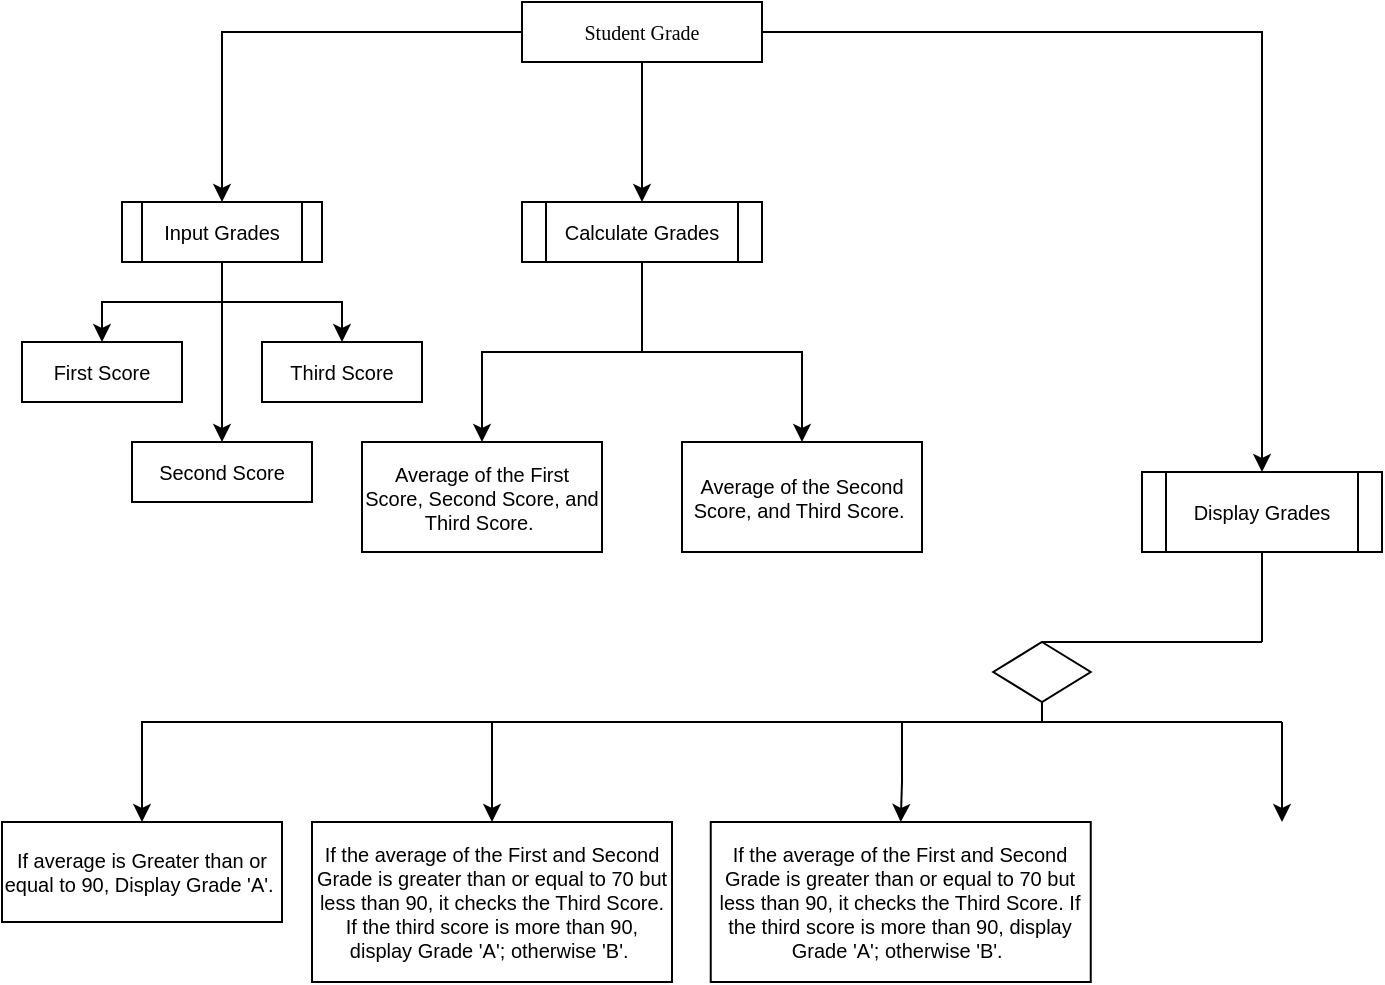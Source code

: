 <mxfile version="22.1.11" type="github">
  <diagram id="C5RBs43oDa-KdzZeNtuy" name="Page-1">
    <mxGraphModel dx="641" dy="336" grid="1" gridSize="10" guides="1" tooltips="1" connect="1" arrows="1" fold="1" page="1" pageScale="1" pageWidth="850" pageHeight="1100" math="0" shadow="0">
      <root>
        <mxCell id="WIyWlLk6GJQsqaUBKTNV-0" />
        <mxCell id="WIyWlLk6GJQsqaUBKTNV-1" parent="WIyWlLk6GJQsqaUBKTNV-0" />
        <mxCell id="8WiG1Z4xrSXmHNuQT8RZ-49" value="" style="edgeStyle=orthogonalEdgeStyle;rounded=0;orthogonalLoop=1;jettySize=auto;html=1;" edge="1" parent="WIyWlLk6GJQsqaUBKTNV-1" source="8WiG1Z4xrSXmHNuQT8RZ-0" target="8WiG1Z4xrSXmHNuQT8RZ-2">
          <mxGeometry relative="1" as="geometry" />
        </mxCell>
        <mxCell id="8WiG1Z4xrSXmHNuQT8RZ-50" value="" style="edgeStyle=orthogonalEdgeStyle;rounded=0;orthogonalLoop=1;jettySize=auto;html=1;" edge="1" parent="WIyWlLk6GJQsqaUBKTNV-1" source="8WiG1Z4xrSXmHNuQT8RZ-0" target="8WiG1Z4xrSXmHNuQT8RZ-1">
          <mxGeometry relative="1" as="geometry" />
        </mxCell>
        <mxCell id="8WiG1Z4xrSXmHNuQT8RZ-51" value="" style="edgeStyle=orthogonalEdgeStyle;rounded=0;orthogonalLoop=1;jettySize=auto;html=1;" edge="1" parent="WIyWlLk6GJQsqaUBKTNV-1" source="8WiG1Z4xrSXmHNuQT8RZ-0" target="8WiG1Z4xrSXmHNuQT8RZ-3">
          <mxGeometry relative="1" as="geometry" />
        </mxCell>
        <mxCell id="8WiG1Z4xrSXmHNuQT8RZ-0" value="&lt;font face=&quot;Verdana&quot; style=&quot;font-size: 10px;&quot;&gt;Student Grade&lt;/font&gt;" style="rounded=0;whiteSpace=wrap;html=1;fontSize=10;" vertex="1" parent="WIyWlLk6GJQsqaUBKTNV-1">
          <mxGeometry x="300" y="80" width="120" height="30" as="geometry" />
        </mxCell>
        <mxCell id="8WiG1Z4xrSXmHNuQT8RZ-57" value="" style="edgeStyle=orthogonalEdgeStyle;rounded=0;orthogonalLoop=1;jettySize=auto;html=1;align=center;" edge="1" parent="WIyWlLk6GJQsqaUBKTNV-1" source="8WiG1Z4xrSXmHNuQT8RZ-1" target="8WiG1Z4xrSXmHNuQT8RZ-31">
          <mxGeometry relative="1" as="geometry" />
        </mxCell>
        <mxCell id="8WiG1Z4xrSXmHNuQT8RZ-58" value="" style="edgeStyle=orthogonalEdgeStyle;rounded=0;orthogonalLoop=1;jettySize=auto;html=1;entryX=0.5;entryY=0;entryDx=0;entryDy=0;align=center;" edge="1" parent="WIyWlLk6GJQsqaUBKTNV-1" source="8WiG1Z4xrSXmHNuQT8RZ-1" target="8WiG1Z4xrSXmHNuQT8RZ-29">
          <mxGeometry relative="1" as="geometry" />
        </mxCell>
        <mxCell id="8WiG1Z4xrSXmHNuQT8RZ-60" value="" style="edgeStyle=orthogonalEdgeStyle;rounded=0;orthogonalLoop=1;jettySize=auto;html=1;align=center;" edge="1" parent="WIyWlLk6GJQsqaUBKTNV-1" source="8WiG1Z4xrSXmHNuQT8RZ-1" target="8WiG1Z4xrSXmHNuQT8RZ-25">
          <mxGeometry relative="1" as="geometry" />
        </mxCell>
        <mxCell id="8WiG1Z4xrSXmHNuQT8RZ-1" value="Input Grades" style="shape=process;whiteSpace=wrap;html=1;backgroundOutline=1;fontSize=10;align=center;" vertex="1" parent="WIyWlLk6GJQsqaUBKTNV-1">
          <mxGeometry x="100" y="180" width="100" height="30" as="geometry" />
        </mxCell>
        <mxCell id="8WiG1Z4xrSXmHNuQT8RZ-56" value="" style="edgeStyle=orthogonalEdgeStyle;rounded=0;orthogonalLoop=1;jettySize=auto;html=1;align=center;" edge="1" parent="WIyWlLk6GJQsqaUBKTNV-1" source="8WiG1Z4xrSXmHNuQT8RZ-2" target="8WiG1Z4xrSXmHNuQT8RZ-33">
          <mxGeometry relative="1" as="geometry" />
        </mxCell>
        <mxCell id="8WiG1Z4xrSXmHNuQT8RZ-103" value="" style="edgeStyle=orthogonalEdgeStyle;rounded=0;orthogonalLoop=1;jettySize=auto;html=1;" edge="1" parent="WIyWlLk6GJQsqaUBKTNV-1" source="8WiG1Z4xrSXmHNuQT8RZ-2" target="8WiG1Z4xrSXmHNuQT8RZ-102">
          <mxGeometry relative="1" as="geometry" />
        </mxCell>
        <mxCell id="8WiG1Z4xrSXmHNuQT8RZ-2" value="Calculate Grades" style="shape=process;whiteSpace=wrap;html=1;backgroundOutline=1;fontSize=10;align=center;" vertex="1" parent="WIyWlLk6GJQsqaUBKTNV-1">
          <mxGeometry x="300" y="180" width="120" height="30" as="geometry" />
        </mxCell>
        <mxCell id="8WiG1Z4xrSXmHNuQT8RZ-3" value="Display Grades" style="shape=process;whiteSpace=wrap;html=1;backgroundOutline=1;fontSize=10;align=center;" vertex="1" parent="WIyWlLk6GJQsqaUBKTNV-1">
          <mxGeometry x="610" y="315" width="120" height="40" as="geometry" />
        </mxCell>
        <mxCell id="8WiG1Z4xrSXmHNuQT8RZ-25" value="First Score" style="rounded=0;whiteSpace=wrap;html=1;fontSize=10;align=center;" vertex="1" parent="WIyWlLk6GJQsqaUBKTNV-1">
          <mxGeometry x="50" y="250" width="80" height="30" as="geometry" />
        </mxCell>
        <mxCell id="8WiG1Z4xrSXmHNuQT8RZ-29" value="Third Score" style="rounded=0;whiteSpace=wrap;html=1;fontSize=10;align=center;" vertex="1" parent="WIyWlLk6GJQsqaUBKTNV-1">
          <mxGeometry x="170" y="250" width="80" height="30" as="geometry" />
        </mxCell>
        <mxCell id="8WiG1Z4xrSXmHNuQT8RZ-31" value="Second Score" style="rounded=0;whiteSpace=wrap;html=1;fontSize=10;" vertex="1" parent="WIyWlLk6GJQsqaUBKTNV-1">
          <mxGeometry x="105" y="300" width="90" height="30" as="geometry" />
        </mxCell>
        <mxCell id="8WiG1Z4xrSXmHNuQT8RZ-33" value="Average of the First Score, Second Score, and Third Score.&amp;nbsp;" style="rounded=0;whiteSpace=wrap;html=1;fontSize=10;align=center;" vertex="1" parent="WIyWlLk6GJQsqaUBKTNV-1">
          <mxGeometry x="220" y="300" width="120" height="55" as="geometry" />
        </mxCell>
        <mxCell id="8WiG1Z4xrSXmHNuQT8RZ-42" value="If average is Greater than or equal to 90, Display Grade &#39;A&#39;.&amp;nbsp;" style="rounded=0;whiteSpace=wrap;html=1;fontSize=10;labelBorderColor=none;" vertex="1" parent="WIyWlLk6GJQsqaUBKTNV-1">
          <mxGeometry x="40" y="490" width="140" height="50" as="geometry" />
        </mxCell>
        <mxCell id="8WiG1Z4xrSXmHNuQT8RZ-66" value="" style="endArrow=none;html=1;rounded=0;exitX=0.5;exitY=0;exitDx=0;exitDy=0;" edge="1" parent="WIyWlLk6GJQsqaUBKTNV-1" source="8WiG1Z4xrSXmHNuQT8RZ-67">
          <mxGeometry width="50" height="50" relative="1" as="geometry">
            <mxPoint x="539" y="230" as="sourcePoint" />
            <mxPoint x="670" y="400" as="targetPoint" />
          </mxGeometry>
        </mxCell>
        <mxCell id="8WiG1Z4xrSXmHNuQT8RZ-67" value="" style="rhombus;whiteSpace=wrap;html=1;" vertex="1" parent="WIyWlLk6GJQsqaUBKTNV-1">
          <mxGeometry x="535.62" y="400" width="48.75" height="30" as="geometry" />
        </mxCell>
        <mxCell id="8WiG1Z4xrSXmHNuQT8RZ-70" value="" style="endArrow=none;html=1;rounded=0;entryX=0.5;entryY=1;entryDx=0;entryDy=0;" edge="1" parent="WIyWlLk6GJQsqaUBKTNV-1" target="8WiG1Z4xrSXmHNuQT8RZ-67">
          <mxGeometry width="50" height="50" relative="1" as="geometry">
            <mxPoint x="560" y="440" as="sourcePoint" />
            <mxPoint x="570" y="270" as="targetPoint" />
          </mxGeometry>
        </mxCell>
        <mxCell id="8WiG1Z4xrSXmHNuQT8RZ-72" value="" style="endArrow=classic;html=1;rounded=0;entryX=0.5;entryY=0;entryDx=0;entryDy=0;" edge="1" parent="WIyWlLk6GJQsqaUBKTNV-1" target="8WiG1Z4xrSXmHNuQT8RZ-42">
          <mxGeometry width="50" height="50" relative="1" as="geometry">
            <mxPoint x="680" y="440" as="sourcePoint" />
            <mxPoint x="320" y="490" as="targetPoint" />
            <Array as="points">
              <mxPoint x="110" y="440" />
            </Array>
          </mxGeometry>
        </mxCell>
        <mxCell id="8WiG1Z4xrSXmHNuQT8RZ-94" value="&lt;div style=&quot;&quot;&gt;&lt;span style=&quot;background-color: initial;&quot;&gt;If the average of the First and Second Grade is greater than or equal to 70 but less than 90, it checks the Third Score. If the third score is more than 90, display Grade &#39;A&#39;; otherwise &#39;B&#39;.&amp;nbsp;&lt;/span&gt;&lt;/div&gt;" style="rounded=0;whiteSpace=wrap;html=1;fontSize=10;align=center;" vertex="1" parent="WIyWlLk6GJQsqaUBKTNV-1">
          <mxGeometry x="394.37" y="490" width="190" height="80" as="geometry" />
        </mxCell>
        <mxCell id="8WiG1Z4xrSXmHNuQT8RZ-97" value="" style="endArrow=classic;html=1;rounded=0;entryX=0.5;entryY=0;entryDx=0;entryDy=0;fontStyle=1;" edge="1" parent="WIyWlLk6GJQsqaUBKTNV-1" target="8WiG1Z4xrSXmHNuQT8RZ-104">
          <mxGeometry width="50" height="50" relative="1" as="geometry">
            <mxPoint x="285" y="440" as="sourcePoint" />
            <mxPoint x="265.0" y="490" as="targetPoint" />
            <Array as="points">
              <mxPoint x="285" y="450" />
            </Array>
          </mxGeometry>
        </mxCell>
        <mxCell id="8WiG1Z4xrSXmHNuQT8RZ-98" value="" style="endArrow=classic;html=1;rounded=0;entryX=0.5;entryY=0;entryDx=0;entryDy=0;" edge="1" parent="WIyWlLk6GJQsqaUBKTNV-1" target="8WiG1Z4xrSXmHNuQT8RZ-94">
          <mxGeometry width="50" height="50" relative="1" as="geometry">
            <mxPoint x="490" y="440" as="sourcePoint" />
            <mxPoint x="444.66" y="500" as="targetPoint" />
            <Array as="points">
              <mxPoint x="490" y="470" />
            </Array>
          </mxGeometry>
        </mxCell>
        <mxCell id="8WiG1Z4xrSXmHNuQT8RZ-99" value="" style="endArrow=classic;html=1;rounded=0;entryX=0.5;entryY=0;entryDx=0;entryDy=0;" edge="1" parent="WIyWlLk6GJQsqaUBKTNV-1">
          <mxGeometry width="50" height="50" relative="1" as="geometry">
            <mxPoint x="680" y="440" as="sourcePoint" />
            <mxPoint x="680" y="490" as="targetPoint" />
            <Array as="points">
              <mxPoint x="680" y="460" />
            </Array>
          </mxGeometry>
        </mxCell>
        <mxCell id="8WiG1Z4xrSXmHNuQT8RZ-101" value="" style="endArrow=none;html=1;rounded=0;entryX=0.5;entryY=1;entryDx=0;entryDy=0;" edge="1" parent="WIyWlLk6GJQsqaUBKTNV-1" target="8WiG1Z4xrSXmHNuQT8RZ-3">
          <mxGeometry width="50" height="50" relative="1" as="geometry">
            <mxPoint x="670" y="400" as="sourcePoint" />
            <mxPoint x="680" y="410" as="targetPoint" />
          </mxGeometry>
        </mxCell>
        <mxCell id="8WiG1Z4xrSXmHNuQT8RZ-102" value="Average of the Second Score, and Third Score.&amp;nbsp;" style="rounded=0;whiteSpace=wrap;html=1;fontSize=10;align=center;" vertex="1" parent="WIyWlLk6GJQsqaUBKTNV-1">
          <mxGeometry x="380" y="300" width="120" height="55" as="geometry" />
        </mxCell>
        <mxCell id="8WiG1Z4xrSXmHNuQT8RZ-104" value="If the average of the First and Second Grade is greater than or equal to 70 but less than 90, it checks the Third Score. If the third score is more than 90, display Grade &#39;A&#39;; otherwise &#39;B&#39;.&amp;nbsp;" style="rounded=0;whiteSpace=wrap;html=1;fontSize=10;" vertex="1" parent="WIyWlLk6GJQsqaUBKTNV-1">
          <mxGeometry x="195" y="490" width="180" height="80" as="geometry" />
        </mxCell>
      </root>
    </mxGraphModel>
  </diagram>
</mxfile>
